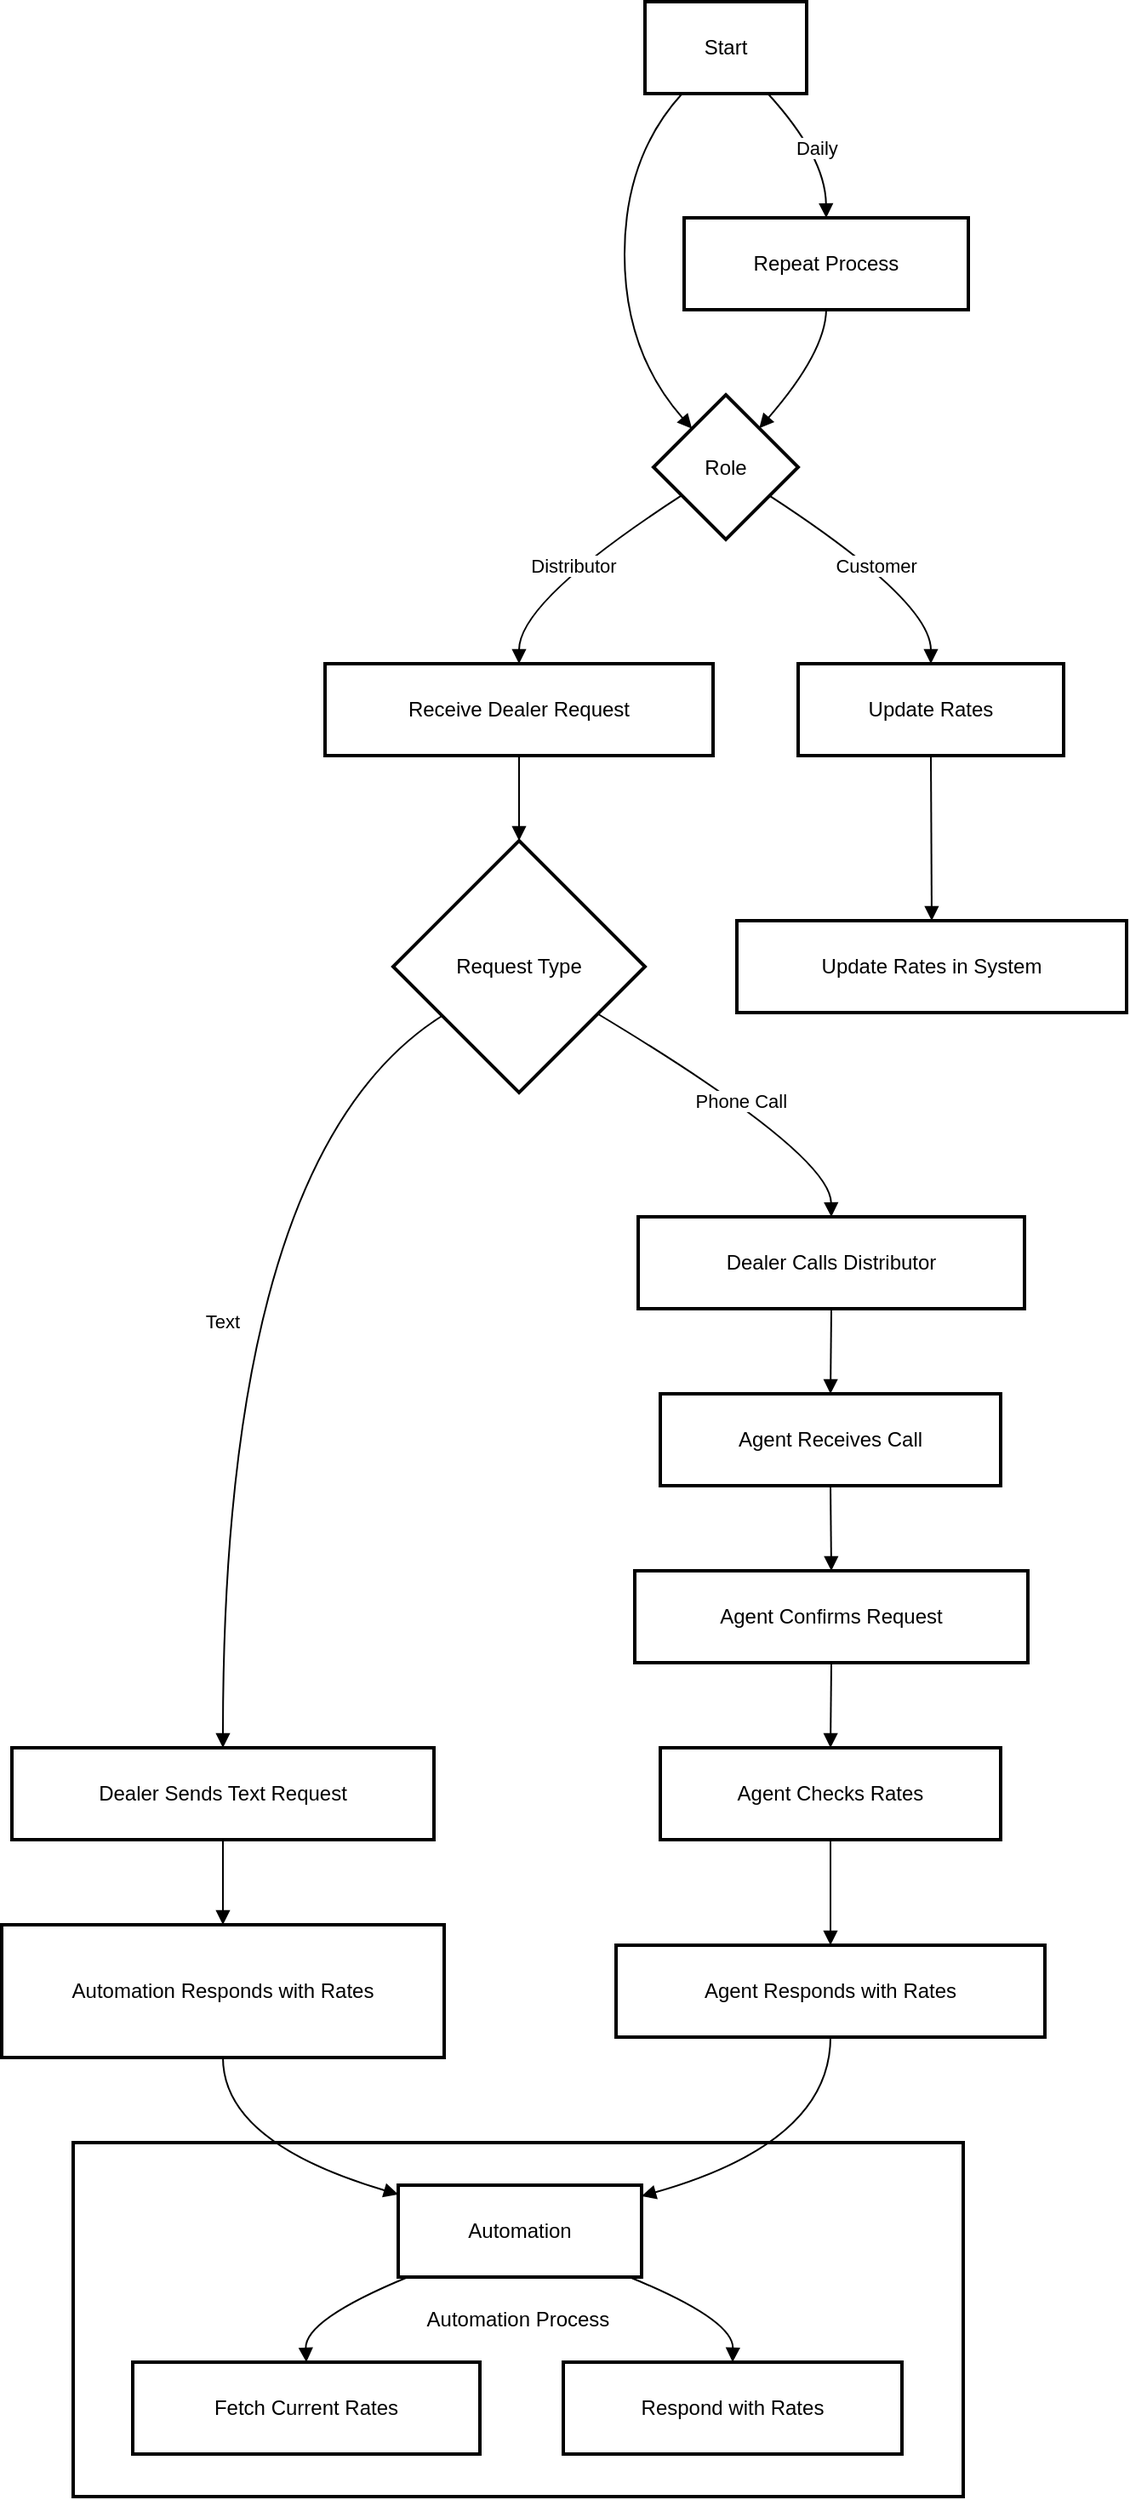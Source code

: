 <mxGraphModel><root><mxCell id="0"/><mxCell id="1" parent="0"/><mxCell id="2" value="Automation Process" style="whiteSpace=wrap;strokeWidth=2;" vertex="1" parent="1"><mxGeometry x="50" y="1266" width="523" height="208" as="geometry"/></mxCell><mxCell id="3" value="Start" style="whiteSpace=wrap;strokeWidth=2;" vertex="1" parent="1"><mxGeometry x="386" y="8" width="95" height="54" as="geometry"/></mxCell><mxCell id="4" value="Role" style="rhombus;strokeWidth=2;whiteSpace=wrap;" vertex="1" parent="1"><mxGeometry x="391" y="239" width="85" height="85" as="geometry"/></mxCell><mxCell id="5" value="Update Rates" style="whiteSpace=wrap;strokeWidth=2;" vertex="1" parent="1"><mxGeometry x="476" y="397" width="156" height="54" as="geometry"/></mxCell><mxCell id="6" value="Receive Dealer Request" style="whiteSpace=wrap;strokeWidth=2;" vertex="1" parent="1"><mxGeometry x="198" y="397" width="228" height="54" as="geometry"/></mxCell><mxCell id="7" value="Request Type" style="rhombus;strokeWidth=2;whiteSpace=wrap;" vertex="1" parent="1"><mxGeometry x="238" y="501" width="148" height="148" as="geometry"/></mxCell><mxCell id="8" value="Dealer Sends Text Request" style="whiteSpace=wrap;strokeWidth=2;" vertex="1" parent="1"><mxGeometry x="14" y="1034" width="248" height="54" as="geometry"/></mxCell><mxCell id="9" value="Dealer Calls Distributor" style="whiteSpace=wrap;strokeWidth=2;" vertex="1" parent="1"><mxGeometry x="382" y="722" width="227" height="54" as="geometry"/></mxCell><mxCell id="10" value="Automation Responds with Rates" style="whiteSpace=wrap;strokeWidth=2;" vertex="1" parent="1"><mxGeometry x="8" y="1138" width="260" height="78" as="geometry"/></mxCell><mxCell id="11" value="Agent Receives Call" style="whiteSpace=wrap;strokeWidth=2;" vertex="1" parent="1"><mxGeometry x="395" y="826" width="200" height="54" as="geometry"/></mxCell><mxCell id="12" value="Agent Confirms Request" style="whiteSpace=wrap;strokeWidth=2;" vertex="1" parent="1"><mxGeometry x="380" y="930" width="231" height="54" as="geometry"/></mxCell><mxCell id="13" value="Agent Checks Rates" style="whiteSpace=wrap;strokeWidth=2;" vertex="1" parent="1"><mxGeometry x="395" y="1034" width="200" height="54" as="geometry"/></mxCell><mxCell id="14" value="Agent Responds with Rates" style="whiteSpace=wrap;strokeWidth=2;" vertex="1" parent="1"><mxGeometry x="369" y="1150" width="252" height="54" as="geometry"/></mxCell><mxCell id="15" value="Update Rates in System" style="whiteSpace=wrap;strokeWidth=2;" vertex="1" parent="1"><mxGeometry x="440" y="548" width="229" height="54" as="geometry"/></mxCell><mxCell id="16" value="Automation" style="whiteSpace=wrap;strokeWidth=2;" vertex="1" parent="1"><mxGeometry x="241" y="1291" width="143" height="54" as="geometry"/></mxCell><mxCell id="17" value="Fetch Current Rates" style="whiteSpace=wrap;strokeWidth=2;" vertex="1" parent="1"><mxGeometry x="85" y="1395" width="204" height="54" as="geometry"/></mxCell><mxCell id="18" value="Respond with Rates" style="whiteSpace=wrap;strokeWidth=2;" vertex="1" parent="1"><mxGeometry x="338" y="1395" width="199" height="54" as="geometry"/></mxCell><mxCell id="19" value="Repeat Process" style="whiteSpace=wrap;strokeWidth=2;" vertex="1" parent="1"><mxGeometry x="409" y="135" width="167" height="54" as="geometry"/></mxCell><mxCell id="20" value="" style="curved=1;startArrow=none;endArrow=block;exitX=0.23;exitY=1;entryX=0.06;entryY=0;" edge="1" parent="1" source="3" target="4"><mxGeometry relative="1" as="geometry"><Array as="points"><mxPoint x="374" y="99"/><mxPoint x="374" y="214"/></Array></mxGeometry></mxCell><mxCell id="21" value="Customer" style="curved=1;startArrow=none;endArrow=block;exitX=0.99;exitY=0.82;entryX=0.5;entryY=-0.01;" edge="1" parent="1" source="4" target="5"><mxGeometry relative="1" as="geometry"><Array as="points"><mxPoint x="554" y="360"/></Array></mxGeometry></mxCell><mxCell id="22" value="Distributor" style="curved=1;startArrow=none;endArrow=block;exitX=0;exitY=0.82;entryX=0.5;entryY=-0.01;" edge="1" parent="1" source="4" target="6"><mxGeometry relative="1" as="geometry"><Array as="points"><mxPoint x="312" y="360"/></Array></mxGeometry></mxCell><mxCell id="23" value="" style="curved=1;startArrow=none;endArrow=block;exitX=0.5;exitY=0.99;entryX=0.5;entryY=0;" edge="1" parent="1" source="6" target="7"><mxGeometry relative="1" as="geometry"><Array as="points"/></mxGeometry></mxCell><mxCell id="24" value="Text" style="curved=1;startArrow=none;endArrow=block;exitX=0;exitY=0.82;entryX=0.5;entryY=0;" edge="1" parent="1" source="7" target="8"><mxGeometry relative="1" as="geometry"><Array as="points"><mxPoint x="138" y="685"/></Array></mxGeometry></mxCell><mxCell id="25" value="Phone Call" style="curved=1;startArrow=none;endArrow=block;exitX=1;exitY=0.8;entryX=0.5;entryY=0;" edge="1" parent="1" source="7" target="9"><mxGeometry relative="1" as="geometry"><Array as="points"><mxPoint x="495" y="685"/></Array></mxGeometry></mxCell><mxCell id="26" value="" style="curved=1;startArrow=none;endArrow=block;exitX=0.5;exitY=1;entryX=0.5;entryY=0;" edge="1" parent="1" source="8" target="10"><mxGeometry relative="1" as="geometry"><Array as="points"/></mxGeometry></mxCell><mxCell id="27" value="" style="curved=1;startArrow=none;endArrow=block;exitX=0.5;exitY=1;entryX=0.5;entryY=0;" edge="1" parent="1" source="9" target="11"><mxGeometry relative="1" as="geometry"><Array as="points"/></mxGeometry></mxCell><mxCell id="28" value="" style="curved=1;startArrow=none;endArrow=block;exitX=0.5;exitY=1;entryX=0.5;entryY=0;" edge="1" parent="1" source="11" target="12"><mxGeometry relative="1" as="geometry"><Array as="points"/></mxGeometry></mxCell><mxCell id="29" value="" style="curved=1;startArrow=none;endArrow=block;exitX=0.5;exitY=1;entryX=0.5;entryY=0;" edge="1" parent="1" source="12" target="13"><mxGeometry relative="1" as="geometry"><Array as="points"/></mxGeometry></mxCell><mxCell id="30" value="" style="curved=1;startArrow=none;endArrow=block;exitX=0.5;exitY=1;entryX=0.5;entryY=0;" edge="1" parent="1" source="13" target="14"><mxGeometry relative="1" as="geometry"><Array as="points"/></mxGeometry></mxCell><mxCell id="31" value="" style="curved=1;startArrow=none;endArrow=block;exitX=0.5;exitY=0.99;entryX=0.5;entryY=0;" edge="1" parent="1" source="5" target="15"><mxGeometry relative="1" as="geometry"><Array as="points"/></mxGeometry></mxCell><mxCell id="32" value="" style="curved=1;startArrow=none;endArrow=block;exitX=0.04;exitY=1;entryX=0.5;entryY=0;" edge="1" parent="1" source="16" target="17"><mxGeometry relative="1" as="geometry"><Array as="points"><mxPoint x="186" y="1370"/></Array></mxGeometry></mxCell><mxCell id="33" value="" style="curved=1;startArrow=none;endArrow=block;exitX=0.95;exitY=1;entryX=0.5;entryY=0;" edge="1" parent="1" source="16" target="18"><mxGeometry relative="1" as="geometry"><Array as="points"><mxPoint x="438" y="1370"/></Array></mxGeometry></mxCell><mxCell id="34" value="" style="curved=1;startArrow=none;endArrow=block;exitX=0.5;exitY=1;entryX=0;entryY=0.1;" edge="1" parent="1" source="10" target="16"><mxGeometry relative="1" as="geometry"><Array as="points"><mxPoint x="138" y="1266"/></Array></mxGeometry></mxCell><mxCell id="35" value="" style="curved=1;startArrow=none;endArrow=block;exitX=0.5;exitY=1;entryX=1;entryY=0.12;" edge="1" parent="1" source="14" target="16"><mxGeometry relative="1" as="geometry"><Array as="points"><mxPoint x="495" y="1266"/></Array></mxGeometry></mxCell><mxCell id="36" value="Daily" style="curved=1;startArrow=none;endArrow=block;exitX=0.76;exitY=1;entryX=0.5;entryY=0;" edge="1" parent="1" source="3" target="19"><mxGeometry relative="1" as="geometry"><Array as="points"><mxPoint x="492" y="99"/></Array></mxGeometry></mxCell><mxCell id="37" value="" style="curved=1;startArrow=none;endArrow=block;exitX=0.5;exitY=1;entryX=0.93;entryY=0;" edge="1" parent="1" source="19" target="4"><mxGeometry relative="1" as="geometry"><Array as="points"><mxPoint x="492" y="214"/></Array></mxGeometry></mxCell></root></mxGraphModel>